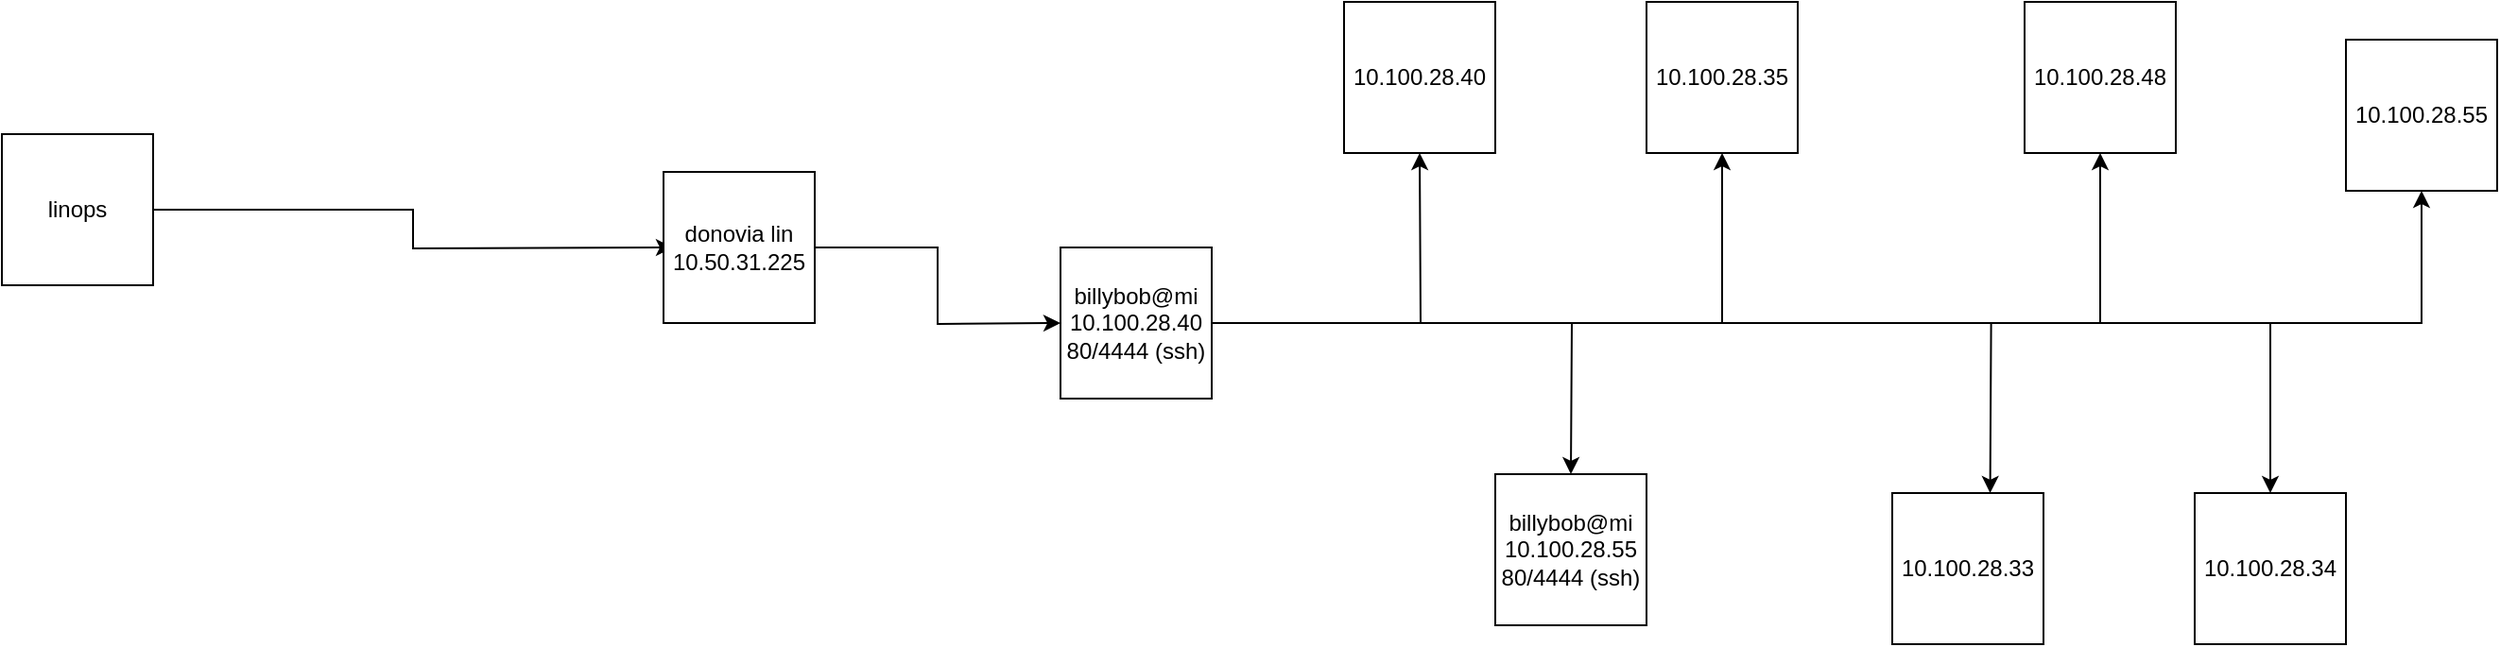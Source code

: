 <mxfile version="17.4.6" type="github">
  <diagram id="kDqvudVkbT1KaNg-KfmO" name="Page-1">
    <mxGraphModel dx="571" dy="906" grid="1" gridSize="10" guides="1" tooltips="1" connect="1" arrows="1" fold="1" page="1" pageScale="1" pageWidth="850" pageHeight="1100" math="0" shadow="0">
      <root>
        <mxCell id="0" />
        <mxCell id="1" parent="0" />
        <mxCell id="eieLMQ6IA4a-dyU6eJ_u-2" style="edgeStyle=orthogonalEdgeStyle;rounded=0;orthogonalLoop=1;jettySize=auto;html=1;" edge="1" parent="1" source="eieLMQ6IA4a-dyU6eJ_u-1">
          <mxGeometry relative="1" as="geometry">
            <mxPoint x="515" y="500" as="targetPoint" />
          </mxGeometry>
        </mxCell>
        <mxCell id="eieLMQ6IA4a-dyU6eJ_u-1" value="linops" style="whiteSpace=wrap;html=1;aspect=fixed;" vertex="1" parent="1">
          <mxGeometry x="160" y="440" width="80" height="80" as="geometry" />
        </mxCell>
        <mxCell id="eieLMQ6IA4a-dyU6eJ_u-4" style="edgeStyle=orthogonalEdgeStyle;rounded=0;orthogonalLoop=1;jettySize=auto;html=1;" edge="1" parent="1" source="eieLMQ6IA4a-dyU6eJ_u-3">
          <mxGeometry relative="1" as="geometry">
            <mxPoint x="720" y="540.0" as="targetPoint" />
          </mxGeometry>
        </mxCell>
        <mxCell id="eieLMQ6IA4a-dyU6eJ_u-3" value="donovia lin&lt;br&gt;10.50.31.225" style="whiteSpace=wrap;html=1;aspect=fixed;" vertex="1" parent="1">
          <mxGeometry x="510" y="460" width="80" height="80" as="geometry" />
        </mxCell>
        <mxCell id="eieLMQ6IA4a-dyU6eJ_u-6" style="edgeStyle=orthogonalEdgeStyle;rounded=0;orthogonalLoop=1;jettySize=auto;html=1;" edge="1" parent="1" source="eieLMQ6IA4a-dyU6eJ_u-5">
          <mxGeometry relative="1" as="geometry">
            <mxPoint x="990" y="620" as="targetPoint" />
          </mxGeometry>
        </mxCell>
        <mxCell id="eieLMQ6IA4a-dyU6eJ_u-9" style="edgeStyle=orthogonalEdgeStyle;rounded=0;orthogonalLoop=1;jettySize=auto;html=1;" edge="1" parent="1" source="eieLMQ6IA4a-dyU6eJ_u-5">
          <mxGeometry relative="1" as="geometry">
            <mxPoint x="1211.786" y="630" as="targetPoint" />
          </mxGeometry>
        </mxCell>
        <mxCell id="eieLMQ6IA4a-dyU6eJ_u-13" style="edgeStyle=orthogonalEdgeStyle;rounded=0;orthogonalLoop=1;jettySize=auto;html=1;entryX=0.5;entryY=1;entryDx=0;entryDy=0;" edge="1" parent="1" source="eieLMQ6IA4a-dyU6eJ_u-5" target="eieLMQ6IA4a-dyU6eJ_u-12">
          <mxGeometry relative="1" as="geometry" />
        </mxCell>
        <mxCell id="eieLMQ6IA4a-dyU6eJ_u-14" style="edgeStyle=orthogonalEdgeStyle;rounded=0;orthogonalLoop=1;jettySize=auto;html=1;" edge="1" parent="1" source="eieLMQ6IA4a-dyU6eJ_u-5">
          <mxGeometry relative="1" as="geometry">
            <mxPoint x="910" y="450" as="targetPoint" />
          </mxGeometry>
        </mxCell>
        <mxCell id="eieLMQ6IA4a-dyU6eJ_u-18" style="edgeStyle=orthogonalEdgeStyle;rounded=0;orthogonalLoop=1;jettySize=auto;html=1;entryX=0.5;entryY=1;entryDx=0;entryDy=0;" edge="1" parent="1" source="eieLMQ6IA4a-dyU6eJ_u-5" target="eieLMQ6IA4a-dyU6eJ_u-16">
          <mxGeometry relative="1" as="geometry" />
        </mxCell>
        <mxCell id="eieLMQ6IA4a-dyU6eJ_u-19" style="edgeStyle=orthogonalEdgeStyle;rounded=0;orthogonalLoop=1;jettySize=auto;html=1;" edge="1" parent="1" source="eieLMQ6IA4a-dyU6eJ_u-5" target="eieLMQ6IA4a-dyU6eJ_u-11">
          <mxGeometry relative="1" as="geometry" />
        </mxCell>
        <mxCell id="eieLMQ6IA4a-dyU6eJ_u-20" style="edgeStyle=orthogonalEdgeStyle;rounded=0;orthogonalLoop=1;jettySize=auto;html=1;entryX=0.5;entryY=1;entryDx=0;entryDy=0;" edge="1" parent="1" source="eieLMQ6IA4a-dyU6eJ_u-5" target="eieLMQ6IA4a-dyU6eJ_u-17">
          <mxGeometry relative="1" as="geometry" />
        </mxCell>
        <mxCell id="eieLMQ6IA4a-dyU6eJ_u-5" value="billybob@mi&lt;br&gt;10.100.28.40&lt;br&gt;80/4444 (ssh)" style="whiteSpace=wrap;html=1;aspect=fixed;" vertex="1" parent="1">
          <mxGeometry x="720" y="500" width="80" height="80" as="geometry" />
        </mxCell>
        <mxCell id="eieLMQ6IA4a-dyU6eJ_u-7" value="billybob@mi&lt;br&gt;10.100.28.55&lt;br&gt;80/4444 (ssh)" style="whiteSpace=wrap;html=1;aspect=fixed;" vertex="1" parent="1">
          <mxGeometry x="950" y="620" width="80" height="80" as="geometry" />
        </mxCell>
        <mxCell id="eieLMQ6IA4a-dyU6eJ_u-10" value="10.100.28.33" style="whiteSpace=wrap;html=1;aspect=fixed;" vertex="1" parent="1">
          <mxGeometry x="1160" y="630" width="80" height="80" as="geometry" />
        </mxCell>
        <mxCell id="eieLMQ6IA4a-dyU6eJ_u-11" value="10.100.28.34" style="whiteSpace=wrap;html=1;aspect=fixed;" vertex="1" parent="1">
          <mxGeometry x="1320" y="630" width="80" height="80" as="geometry" />
        </mxCell>
        <mxCell id="eieLMQ6IA4a-dyU6eJ_u-12" value="10.100.28.35" style="whiteSpace=wrap;html=1;aspect=fixed;" vertex="1" parent="1">
          <mxGeometry x="1030" y="370" width="80" height="80" as="geometry" />
        </mxCell>
        <mxCell id="eieLMQ6IA4a-dyU6eJ_u-15" value="10.100.28.40" style="whiteSpace=wrap;html=1;aspect=fixed;" vertex="1" parent="1">
          <mxGeometry x="870" y="370" width="80" height="80" as="geometry" />
        </mxCell>
        <mxCell id="eieLMQ6IA4a-dyU6eJ_u-16" value="10.100.28.48" style="whiteSpace=wrap;html=1;aspect=fixed;" vertex="1" parent="1">
          <mxGeometry x="1230" y="370" width="80" height="80" as="geometry" />
        </mxCell>
        <mxCell id="eieLMQ6IA4a-dyU6eJ_u-17" value="10.100.28.55" style="whiteSpace=wrap;html=1;aspect=fixed;" vertex="1" parent="1">
          <mxGeometry x="1400" y="390" width="80" height="80" as="geometry" />
        </mxCell>
      </root>
    </mxGraphModel>
  </diagram>
</mxfile>
